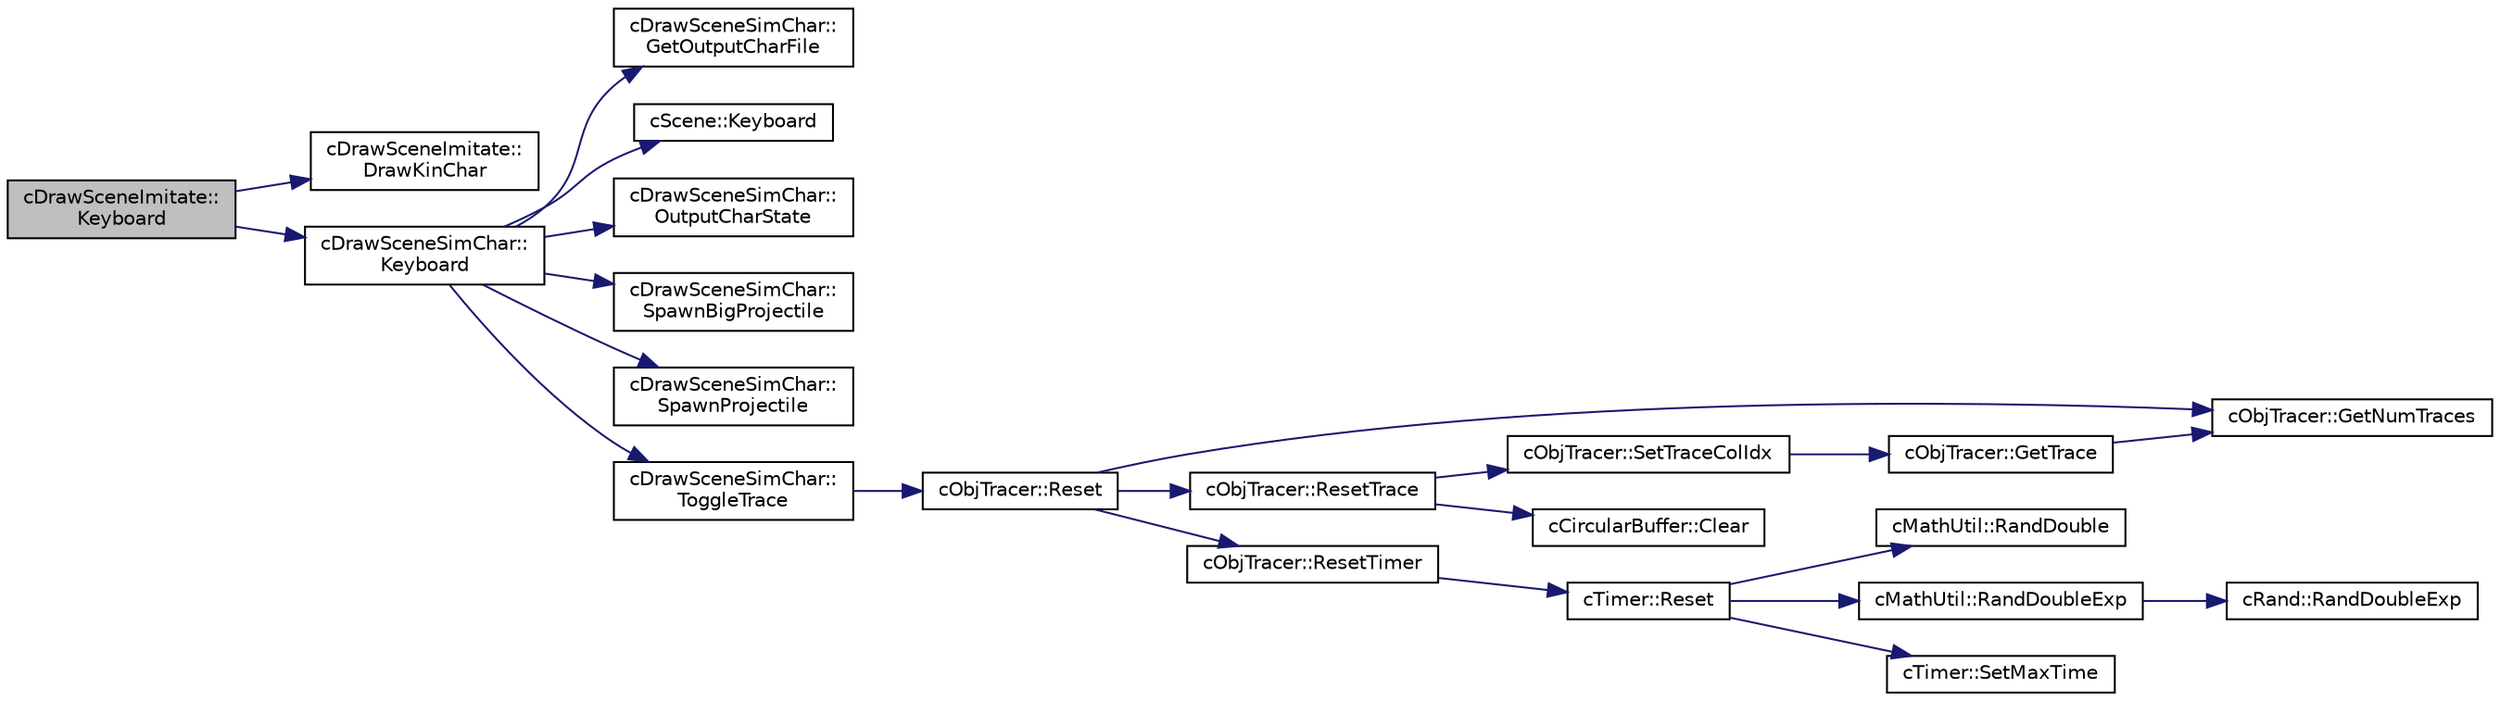 digraph "cDrawSceneImitate::Keyboard"
{
 // LATEX_PDF_SIZE
  edge [fontname="Helvetica",fontsize="10",labelfontname="Helvetica",labelfontsize="10"];
  node [fontname="Helvetica",fontsize="10",shape=record];
  rankdir="LR";
  Node1 [label="cDrawSceneImitate::\lKeyboard",height=0.2,width=0.4,color="black", fillcolor="grey75", style="filled", fontcolor="black",tooltip=" "];
  Node1 -> Node2 [color="midnightblue",fontsize="10",style="solid",fontname="Helvetica"];
  Node2 [label="cDrawSceneImitate::\lDrawKinChar",height=0.2,width=0.4,color="black", fillcolor="white", style="filled",URL="$classc_draw_scene_imitate.html#a239073cbc35c08cac2ace54dd59fc609",tooltip=" "];
  Node1 -> Node3 [color="midnightblue",fontsize="10",style="solid",fontname="Helvetica"];
  Node3 [label="cDrawSceneSimChar::\lKeyboard",height=0.2,width=0.4,color="black", fillcolor="white", style="filled",URL="$classc_draw_scene_sim_char.html#a0515846bf857fadc1bcf1624a5b9986a",tooltip=" "];
  Node3 -> Node4 [color="midnightblue",fontsize="10",style="solid",fontname="Helvetica"];
  Node4 [label="cDrawSceneSimChar::\lGetOutputCharFile",height=0.2,width=0.4,color="black", fillcolor="white", style="filled",URL="$classc_draw_scene_sim_char.html#af888b6df666ab94c1d6d997d10da4100",tooltip=" "];
  Node3 -> Node5 [color="midnightblue",fontsize="10",style="solid",fontname="Helvetica"];
  Node5 [label="cScene::Keyboard",height=0.2,width=0.4,color="black", fillcolor="white", style="filled",URL="$classc_scene.html#a5b8f7bf75342c16160fc7b0a0506b381",tooltip=" "];
  Node3 -> Node6 [color="midnightblue",fontsize="10",style="solid",fontname="Helvetica"];
  Node6 [label="cDrawSceneSimChar::\lOutputCharState",height=0.2,width=0.4,color="black", fillcolor="white", style="filled",URL="$classc_draw_scene_sim_char.html#a1a40cb6e71ca7d5230ba731c6922d26c",tooltip=" "];
  Node3 -> Node7 [color="midnightblue",fontsize="10",style="solid",fontname="Helvetica"];
  Node7 [label="cDrawSceneSimChar::\lSpawnBigProjectile",height=0.2,width=0.4,color="black", fillcolor="white", style="filled",URL="$classc_draw_scene_sim_char.html#acc9a503a906a58230769646114fcf43a",tooltip=" "];
  Node3 -> Node8 [color="midnightblue",fontsize="10",style="solid",fontname="Helvetica"];
  Node8 [label="cDrawSceneSimChar::\lSpawnProjectile",height=0.2,width=0.4,color="black", fillcolor="white", style="filled",URL="$classc_draw_scene_sim_char.html#ada4dd99241e658a55e3e07e41f7214ae",tooltip=" "];
  Node3 -> Node9 [color="midnightblue",fontsize="10",style="solid",fontname="Helvetica"];
  Node9 [label="cDrawSceneSimChar::\lToggleTrace",height=0.2,width=0.4,color="black", fillcolor="white", style="filled",URL="$classc_draw_scene_sim_char.html#a43263d2e7d325f8ee71375fa1834a88f",tooltip=" "];
  Node9 -> Node10 [color="midnightblue",fontsize="10",style="solid",fontname="Helvetica"];
  Node10 [label="cObjTracer::Reset",height=0.2,width=0.4,color="black", fillcolor="white", style="filled",URL="$classc_obj_tracer.html#a2a012ff12b3b8d8df75c9f07758a80cb",tooltip=" "];
  Node10 -> Node11 [color="midnightblue",fontsize="10",style="solid",fontname="Helvetica"];
  Node11 [label="cObjTracer::GetNumTraces",height=0.2,width=0.4,color="black", fillcolor="white", style="filled",URL="$classc_obj_tracer.html#a1ab0a6d791c2febc89f7cbfa26943b94",tooltip=" "];
  Node10 -> Node12 [color="midnightblue",fontsize="10",style="solid",fontname="Helvetica"];
  Node12 [label="cObjTracer::ResetTimer",height=0.2,width=0.4,color="black", fillcolor="white", style="filled",URL="$classc_obj_tracer.html#aed934ea118cab7e537373e9b39ba7195",tooltip=" "];
  Node12 -> Node13 [color="midnightblue",fontsize="10",style="solid",fontname="Helvetica"];
  Node13 [label="cTimer::Reset",height=0.2,width=0.4,color="black", fillcolor="white", style="filled",URL="$classc_timer.html#ad1099bd7febb32a85da1273881d2326d",tooltip=" "];
  Node13 -> Node14 [color="midnightblue",fontsize="10",style="solid",fontname="Helvetica"];
  Node14 [label="cMathUtil::RandDouble",height=0.2,width=0.4,color="black", fillcolor="white", style="filled",URL="$classc_math_util.html#a8f3607d8952c00d36141494961f8691e",tooltip=" "];
  Node13 -> Node15 [color="midnightblue",fontsize="10",style="solid",fontname="Helvetica"];
  Node15 [label="cMathUtil::RandDoubleExp",height=0.2,width=0.4,color="black", fillcolor="white", style="filled",URL="$classc_math_util.html#a0750363044514fd5f6951c05f533067b",tooltip=" "];
  Node15 -> Node16 [color="midnightblue",fontsize="10",style="solid",fontname="Helvetica"];
  Node16 [label="cRand::RandDoubleExp",height=0.2,width=0.4,color="black", fillcolor="white", style="filled",URL="$classc_rand.html#a22bfd19e9f9233e08955c9e2ab47ba38",tooltip=" "];
  Node13 -> Node17 [color="midnightblue",fontsize="10",style="solid",fontname="Helvetica"];
  Node17 [label="cTimer::SetMaxTime",height=0.2,width=0.4,color="black", fillcolor="white", style="filled",URL="$classc_timer.html#a809813de40643bdcd8eeb5b4166934f0",tooltip=" "];
  Node10 -> Node18 [color="midnightblue",fontsize="10",style="solid",fontname="Helvetica"];
  Node18 [label="cObjTracer::ResetTrace",height=0.2,width=0.4,color="black", fillcolor="white", style="filled",URL="$classc_obj_tracer.html#af3a27622d3ba35addb01e677fa69cc10",tooltip=" "];
  Node18 -> Node19 [color="midnightblue",fontsize="10",style="solid",fontname="Helvetica"];
  Node19 [label="cCircularBuffer::Clear",height=0.2,width=0.4,color="black", fillcolor="white", style="filled",URL="$classc_circular_buffer.html#a66f9a06269a7150129ccd824882df4f6",tooltip=" "];
  Node18 -> Node20 [color="midnightblue",fontsize="10",style="solid",fontname="Helvetica"];
  Node20 [label="cObjTracer::SetTraceColIdx",height=0.2,width=0.4,color="black", fillcolor="white", style="filled",URL="$classc_obj_tracer.html#afb00cc272c8467116f6f7c46a8a8c33a",tooltip=" "];
  Node20 -> Node21 [color="midnightblue",fontsize="10",style="solid",fontname="Helvetica"];
  Node21 [label="cObjTracer::GetTrace",height=0.2,width=0.4,color="black", fillcolor="white", style="filled",URL="$classc_obj_tracer.html#a0020466ce82c85cadb2a2a4063fc9909",tooltip=" "];
  Node21 -> Node11 [color="midnightblue",fontsize="10",style="solid",fontname="Helvetica"];
}
